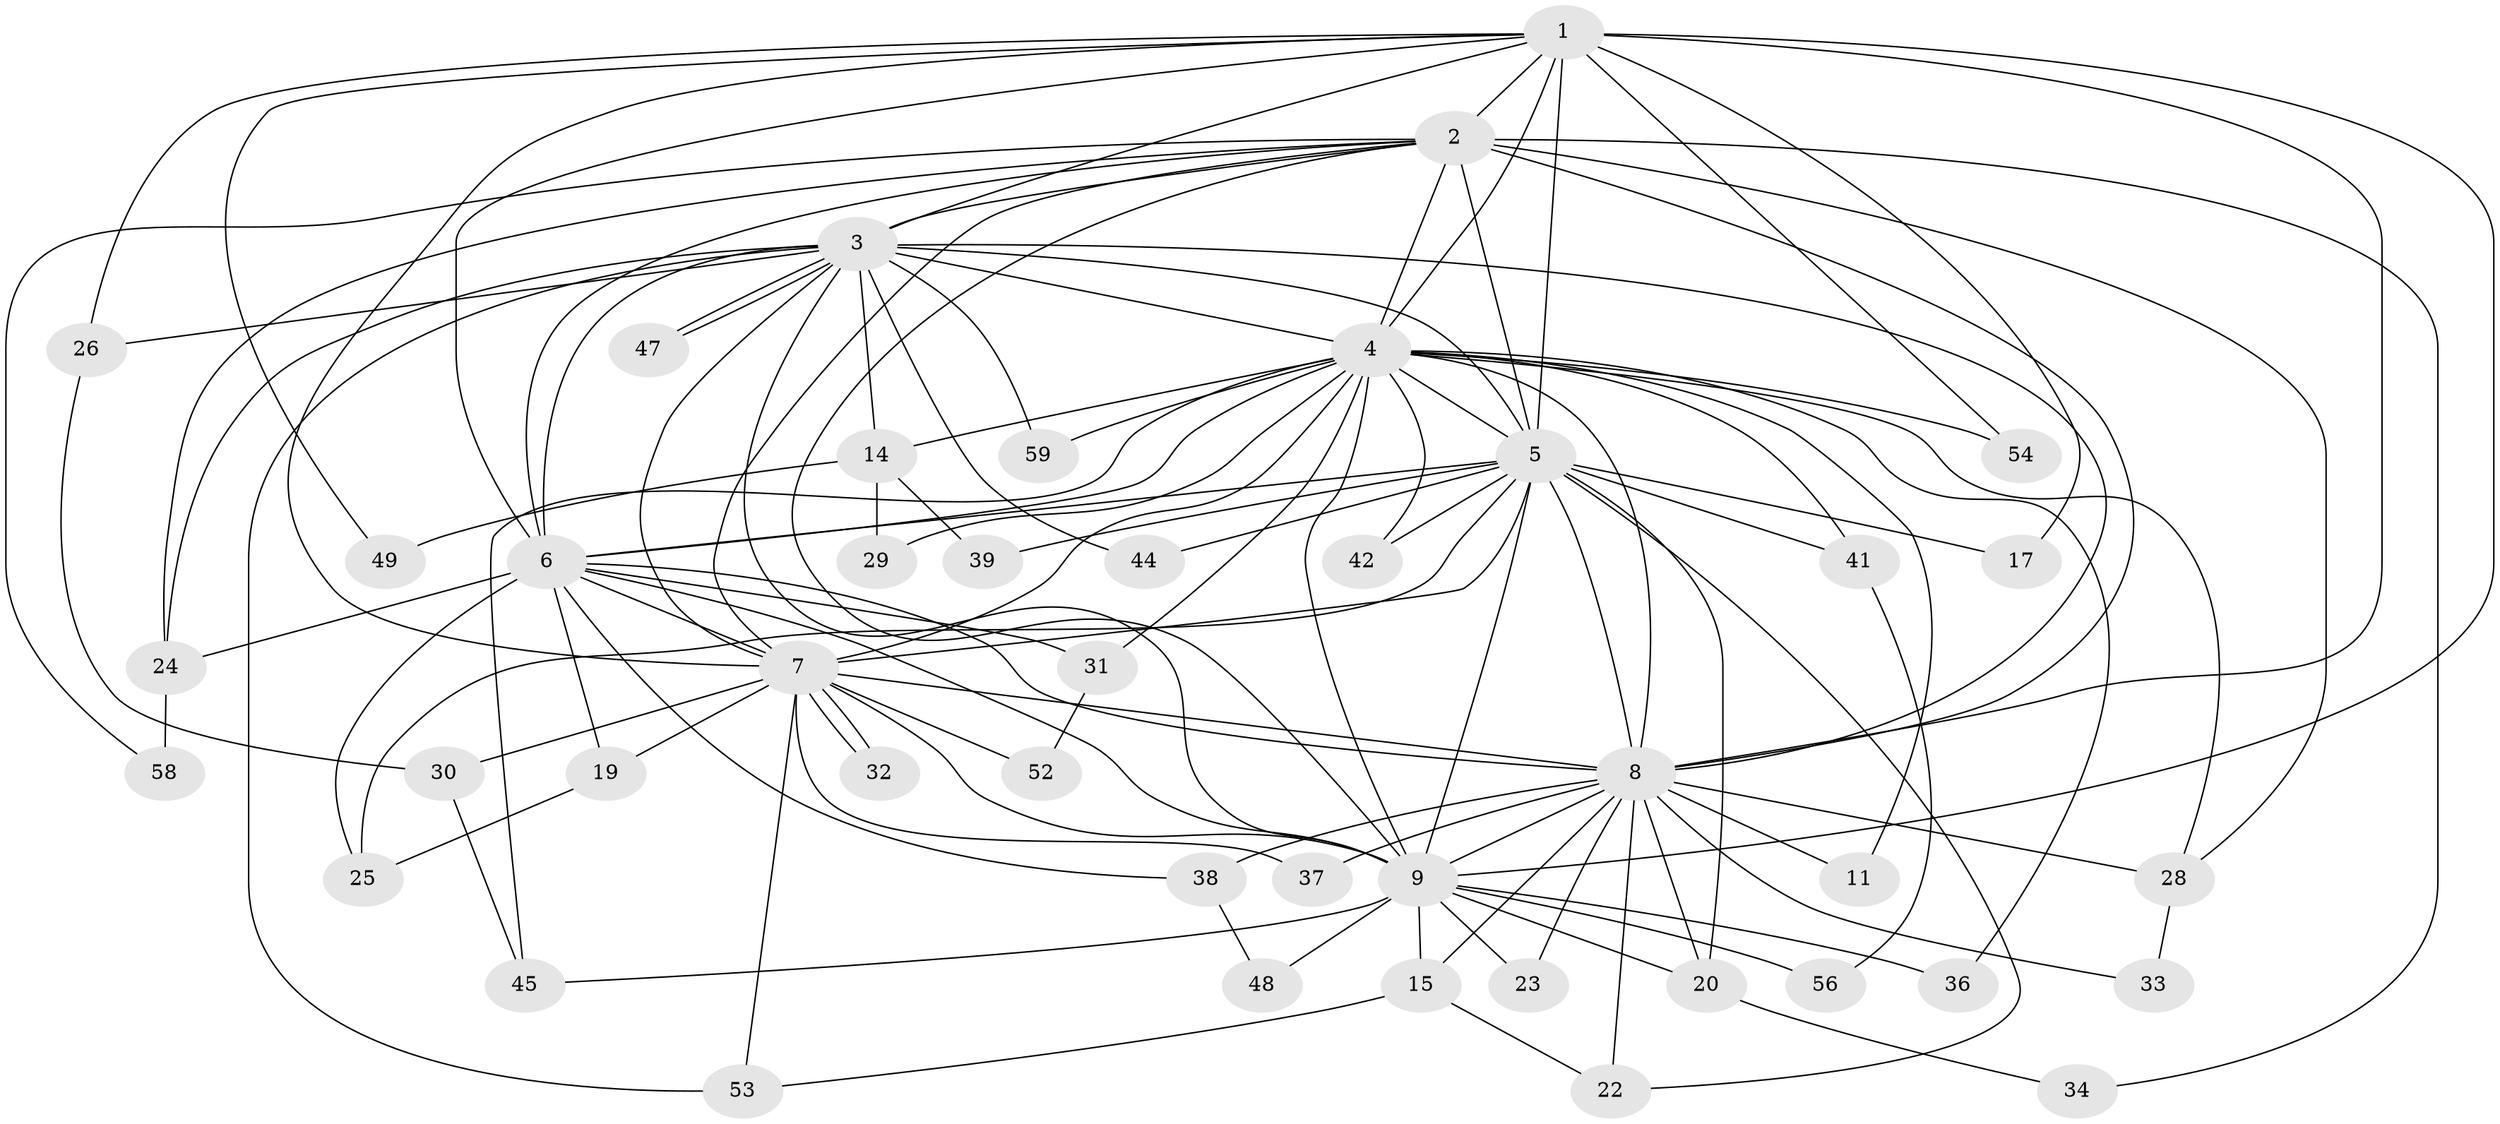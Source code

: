 // Generated by graph-tools (version 1.1) at 2025/23/03/03/25 07:23:43]
// undirected, 44 vertices, 113 edges
graph export_dot {
graph [start="1"]
  node [color=gray90,style=filled];
  1 [super="+61"];
  2 [super="+27"];
  3 [super="+46"];
  4 [super="+18"];
  5 [super="+13"];
  6 [super="+55"];
  7 [super="+16"];
  8 [super="+10"];
  9 [super="+12"];
  11;
  14 [super="+35"];
  15;
  17;
  19 [super="+51"];
  20 [super="+21"];
  22 [super="+40"];
  23;
  24 [super="+43"];
  25;
  26;
  28 [super="+60"];
  29;
  30;
  31;
  32;
  33;
  34;
  36;
  37;
  38;
  39;
  41;
  42;
  44;
  45 [super="+50"];
  47;
  48;
  49;
  52;
  53 [super="+57"];
  54;
  56;
  58;
  59;
  1 -- 2;
  1 -- 3;
  1 -- 4 [weight=2];
  1 -- 5;
  1 -- 6;
  1 -- 7;
  1 -- 8 [weight=2];
  1 -- 9;
  1 -- 17;
  1 -- 26;
  1 -- 49;
  1 -- 54;
  2 -- 3;
  2 -- 4;
  2 -- 5 [weight=2];
  2 -- 6;
  2 -- 7;
  2 -- 8 [weight=2];
  2 -- 9;
  2 -- 28;
  2 -- 58;
  2 -- 34;
  2 -- 24;
  3 -- 4 [weight=3];
  3 -- 5;
  3 -- 6;
  3 -- 7;
  3 -- 8 [weight=2];
  3 -- 9;
  3 -- 14;
  3 -- 24;
  3 -- 26;
  3 -- 44;
  3 -- 47;
  3 -- 47;
  3 -- 59;
  3 -- 53;
  4 -- 5;
  4 -- 6;
  4 -- 7;
  4 -- 8 [weight=2];
  4 -- 9;
  4 -- 11;
  4 -- 14 [weight=2];
  4 -- 29;
  4 -- 31;
  4 -- 41;
  4 -- 42;
  4 -- 45;
  4 -- 54;
  4 -- 59;
  4 -- 36;
  4 -- 28;
  5 -- 6;
  5 -- 7;
  5 -- 8 [weight=2];
  5 -- 9;
  5 -- 17;
  5 -- 22;
  5 -- 25;
  5 -- 41;
  5 -- 42;
  5 -- 44;
  5 -- 20;
  5 -- 39;
  6 -- 7 [weight=2];
  6 -- 8 [weight=2];
  6 -- 9 [weight=2];
  6 -- 19;
  6 -- 24;
  6 -- 25;
  6 -- 31;
  6 -- 38;
  7 -- 8 [weight=2];
  7 -- 9;
  7 -- 19;
  7 -- 30;
  7 -- 32;
  7 -- 32;
  7 -- 37;
  7 -- 52;
  7 -- 53;
  8 -- 9 [weight=2];
  8 -- 15;
  8 -- 22;
  8 -- 23;
  8 -- 33;
  8 -- 37;
  8 -- 38;
  8 -- 11;
  8 -- 28;
  8 -- 20;
  9 -- 15;
  9 -- 20;
  9 -- 23;
  9 -- 36;
  9 -- 48;
  9 -- 56;
  9 -- 45;
  14 -- 29;
  14 -- 39;
  14 -- 49;
  15 -- 22;
  15 -- 53;
  19 -- 25;
  20 -- 34;
  24 -- 58;
  26 -- 30;
  28 -- 33;
  30 -- 45;
  31 -- 52;
  38 -- 48;
  41 -- 56;
}
